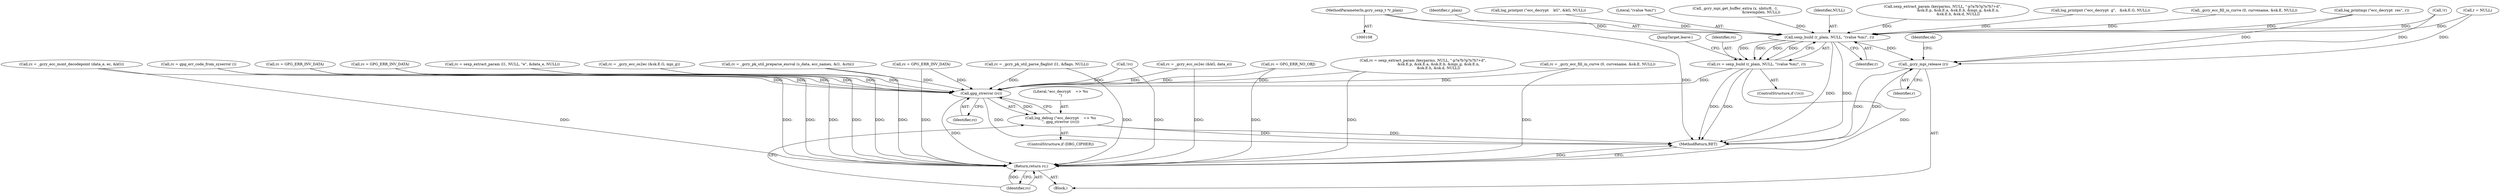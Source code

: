 digraph "0_gnupg_da780c8183cccc8f533c8ace8211ac2cb2bdee7b@pointer" {
"1000109" [label="(MethodParameterIn,gcry_sexp_t *r_plain)"];
"1000668" [label="(Call,sexp_build (r_plain, NULL, \"(value %m)\", r))"];
"1000666" [label="(Call,rc = sexp_build (r_plain, NULL, \"(value %m)\", r))"];
"1000740" [label="(Call,gpg_strerror (rc))"];
"1000738" [label="(Call,log_debug (\"ecc_decrypt    => %s\n\", gpg_strerror (rc)))"];
"1000742" [label="(Return,return rc;)"];
"1000680" [label="(Call,_gcry_mpi_release (r))"];
"1000680" [label="(Call,_gcry_mpi_release (r))"];
"1000668" [label="(Call,sexp_build (r_plain, NULL, \"(value %m)\", r))"];
"1000228" [label="(Call,rc = sexp_extract_param (keyparms, NULL, \"-p?a?b?g?n?h?+d\",\n                           &sk.E.p, &sk.E.a, &sk.E.b, &mpi_g, &sk.E.n,\n                           &sk.E.h, &sk.d, NULL))"];
"1000738" [label="(Call,log_debug (\"ecc_decrypt    => %s\n\", gpg_strerror (rc)))"];
"1000681" [label="(Identifier,r)"];
"1000607" [label="(Call,_gcry_mpi_get_buffer_extra (x, nbits/8, -1,\n                                             &rawmpilen, NULL))"];
"1000140" [label="(Call,r = NULL)"];
"1000667" [label="(Identifier,rc)"];
"1000669" [label="(Identifier,r_plain)"];
"1000316" [label="(Call,rc = _gcry_ecc_fill_in_curve (0, curvename, &sk.E, NULL))"];
"1000736" [label="(ControlStructure,if (DBG_CIPHER))"];
"1000673" [label="(JumpTarget,leave:)"];
"1000621" [label="(Call,rc = gpg_err_code_from_syserror ())"];
"1000744" [label="(MethodReturn,RET)"];
"1000660" [label="(Call,log_printmpi (\"ecc_decrypt  res\", r))"];
"1000203" [label="(Call,rc = sexp_extract_param (l1, NULL, \"e\", &data_e, NULL))"];
"1000672" [label="(Identifier,r)"];
"1000284" [label="(Call,rc = _gcry_ecc_os2ec (&sk.E.G, mpi_g))"];
"1000176" [label="(Call,rc = _gcry_pk_util_parse_flaglist (l1, &flags, NULL))"];
"1000552" [label="(Call,log_printpnt (\"ecc_decrypt    kG\", &kG, NULL))"];
"1000541" [label="(Call,rc = _gcry_ecc_os2ec (&kG, data_e))"];
"1000671" [label="(Literal,\"(value %m)\")"];
"1000741" [label="(Identifier,rc)"];
"1000645" [label="(Call,!r)"];
"1000112" [label="(Block,)"];
"1000670" [label="(Identifier,NULL)"];
"1000685" [label="(Identifier,sk)"];
"1000494" [label="(Call,rc = GPG_ERR_NO_OBJ)"];
"1000230" [label="(Call,sexp_extract_param (keyparms, NULL, \"-p?a?b?g?n?h?+d\",\n                           &sk.E.p, &sk.E.a, &sk.E.b, &mpi_g, &sk.E.n,\n                           &sk.E.h, &sk.d, NULL))"];
"1000413" [label="(Call,log_printpnt (\"ecc_decrypt  g\",   &sk.E.G, NULL))"];
"1000663" [label="(ControlStructure,if (!rc))"];
"1000743" [label="(Identifier,rc)"];
"1000318" [label="(Call,_gcry_ecc_fill_in_curve (0, curvename, &sk.E, NULL))"];
"1000739" [label="(Literal,\"ecc_decrypt    => %s\n\")"];
"1000533" [label="(Call,rc = _gcry_ecc_mont_decodepoint (data_e, ec, &kG))"];
"1000585" [label="(Call,rc = GPG_ERR_INV_DATA)"];
"1000569" [label="(Call,rc = GPG_ERR_INV_DATA)"];
"1000191" [label="(Call,rc = _gcry_pk_util_preparse_encval (s_data, ecc_names, &l1, &ctx))"];
"1000224" [label="(Call,rc = GPG_ERR_INV_DATA)"];
"1000664" [label="(Call,!rc)"];
"1000740" [label="(Call,gpg_strerror (rc))"];
"1000666" [label="(Call,rc = sexp_build (r_plain, NULL, \"(value %m)\", r))"];
"1000109" [label="(MethodParameterIn,gcry_sexp_t *r_plain)"];
"1000742" [label="(Return,return rc;)"];
"1000109" -> "1000108"  [label="AST: "];
"1000109" -> "1000744"  [label="DDG: "];
"1000109" -> "1000668"  [label="DDG: "];
"1000668" -> "1000666"  [label="AST: "];
"1000668" -> "1000672"  [label="CFG: "];
"1000669" -> "1000668"  [label="AST: "];
"1000670" -> "1000668"  [label="AST: "];
"1000671" -> "1000668"  [label="AST: "];
"1000672" -> "1000668"  [label="AST: "];
"1000666" -> "1000668"  [label="CFG: "];
"1000668" -> "1000744"  [label="DDG: "];
"1000668" -> "1000744"  [label="DDG: "];
"1000668" -> "1000666"  [label="DDG: "];
"1000668" -> "1000666"  [label="DDG: "];
"1000668" -> "1000666"  [label="DDG: "];
"1000668" -> "1000666"  [label="DDG: "];
"1000607" -> "1000668"  [label="DDG: "];
"1000552" -> "1000668"  [label="DDG: "];
"1000230" -> "1000668"  [label="DDG: "];
"1000318" -> "1000668"  [label="DDG: "];
"1000413" -> "1000668"  [label="DDG: "];
"1000645" -> "1000668"  [label="DDG: "];
"1000660" -> "1000668"  [label="DDG: "];
"1000140" -> "1000668"  [label="DDG: "];
"1000668" -> "1000680"  [label="DDG: "];
"1000666" -> "1000663"  [label="AST: "];
"1000667" -> "1000666"  [label="AST: "];
"1000673" -> "1000666"  [label="CFG: "];
"1000666" -> "1000744"  [label="DDG: "];
"1000666" -> "1000744"  [label="DDG: "];
"1000666" -> "1000740"  [label="DDG: "];
"1000666" -> "1000742"  [label="DDG: "];
"1000740" -> "1000738"  [label="AST: "];
"1000740" -> "1000741"  [label="CFG: "];
"1000741" -> "1000740"  [label="AST: "];
"1000738" -> "1000740"  [label="CFG: "];
"1000740" -> "1000744"  [label="DDG: "];
"1000740" -> "1000738"  [label="DDG: "];
"1000284" -> "1000740"  [label="DDG: "];
"1000228" -> "1000740"  [label="DDG: "];
"1000585" -> "1000740"  [label="DDG: "];
"1000494" -> "1000740"  [label="DDG: "];
"1000541" -> "1000740"  [label="DDG: "];
"1000533" -> "1000740"  [label="DDG: "];
"1000569" -> "1000740"  [label="DDG: "];
"1000191" -> "1000740"  [label="DDG: "];
"1000224" -> "1000740"  [label="DDG: "];
"1000621" -> "1000740"  [label="DDG: "];
"1000176" -> "1000740"  [label="DDG: "];
"1000664" -> "1000740"  [label="DDG: "];
"1000203" -> "1000740"  [label="DDG: "];
"1000316" -> "1000740"  [label="DDG: "];
"1000740" -> "1000742"  [label="DDG: "];
"1000738" -> "1000736"  [label="AST: "];
"1000739" -> "1000738"  [label="AST: "];
"1000743" -> "1000738"  [label="CFG: "];
"1000738" -> "1000744"  [label="DDG: "];
"1000738" -> "1000744"  [label="DDG: "];
"1000742" -> "1000112"  [label="AST: "];
"1000742" -> "1000743"  [label="CFG: "];
"1000743" -> "1000742"  [label="AST: "];
"1000744" -> "1000742"  [label="CFG: "];
"1000742" -> "1000744"  [label="DDG: "];
"1000743" -> "1000742"  [label="DDG: "];
"1000284" -> "1000742"  [label="DDG: "];
"1000228" -> "1000742"  [label="DDG: "];
"1000585" -> "1000742"  [label="DDG: "];
"1000494" -> "1000742"  [label="DDG: "];
"1000541" -> "1000742"  [label="DDG: "];
"1000569" -> "1000742"  [label="DDG: "];
"1000191" -> "1000742"  [label="DDG: "];
"1000224" -> "1000742"  [label="DDG: "];
"1000621" -> "1000742"  [label="DDG: "];
"1000533" -> "1000742"  [label="DDG: "];
"1000176" -> "1000742"  [label="DDG: "];
"1000664" -> "1000742"  [label="DDG: "];
"1000203" -> "1000742"  [label="DDG: "];
"1000316" -> "1000742"  [label="DDG: "];
"1000680" -> "1000112"  [label="AST: "];
"1000680" -> "1000681"  [label="CFG: "];
"1000681" -> "1000680"  [label="AST: "];
"1000685" -> "1000680"  [label="CFG: "];
"1000680" -> "1000744"  [label="DDG: "];
"1000680" -> "1000744"  [label="DDG: "];
"1000645" -> "1000680"  [label="DDG: "];
"1000660" -> "1000680"  [label="DDG: "];
"1000140" -> "1000680"  [label="DDG: "];
}
